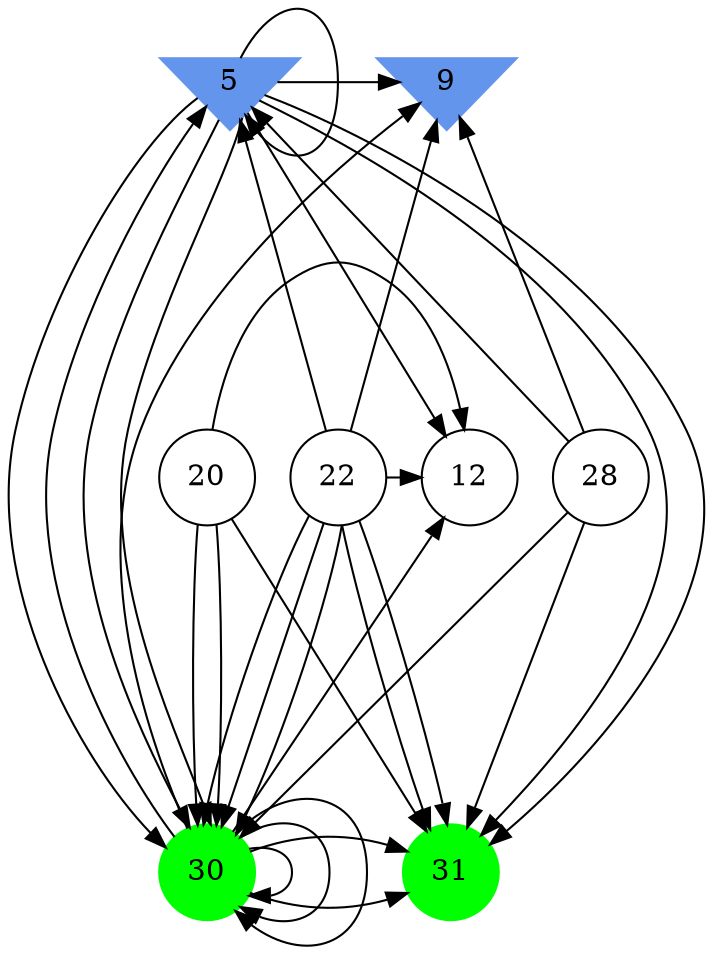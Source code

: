 digraph brain {
	ranksep=2.0;
	5 [shape=invtriangle,style=filled,color=cornflowerblue];
	9 [shape=invtriangle,style=filled,color=cornflowerblue];
	12 [shape=circle,color=black];
	20 [shape=circle,color=black];
	22 [shape=circle,color=black];
	28 [shape=circle,color=black];
	30 [shape=circle,style=filled,color=green];
	31 [shape=circle,style=filled,color=green];
	28	->	9;
	28	->	30;
	28	->	5;
	28	->	31;
	22	->	9;
	22	->	30;
	22	->	5;
	22	->	31;
	5	->	9;
	5	->	30;
	5	->	5;
	5	->	31;
	30	->	9;
	30	->	30;
	30	->	5;
	30	->	31;
	20	->	12;
	20	->	30;
	20	->	30;
	20	->	31;
	22	->	12;
	22	->	30;
	22	->	30;
	22	->	31;
	5	->	12;
	5	->	30;
	5	->	30;
	5	->	31;
	30	->	12;
	30	->	30;
	30	->	30;
	30	->	31;
	{ rank=same; 5; 9; }
	{ rank=same; 12; 20; 22; 28; }
	{ rank=same; 30; 31; }
}
